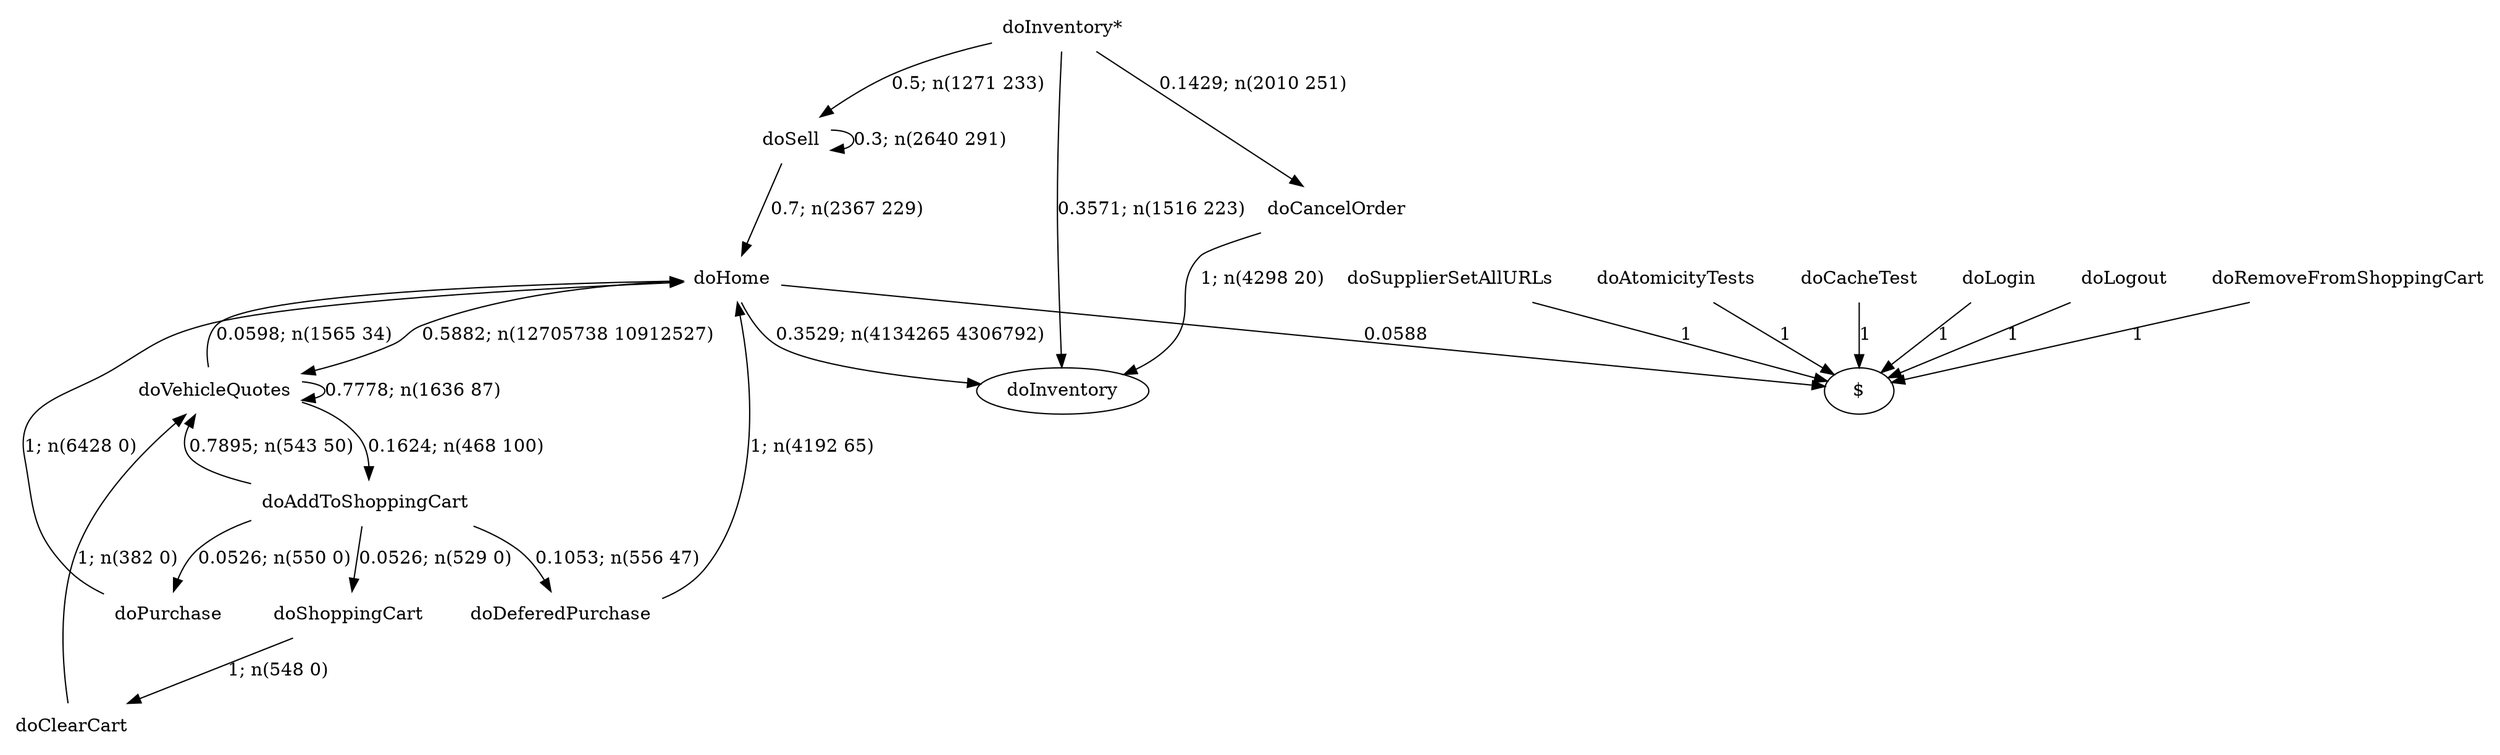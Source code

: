 digraph G {"doInventory*" [label="doInventory*",shape=none];"doSupplierSetAllURLs" [label="doSupplierSetAllURLs",shape=none];"doAtomicityTests" [label="doAtomicityTests",shape=none];"doCacheTest" [label="doCacheTest",shape=none];"doLogin" [label="doLogin",shape=none];"doVehicleQuotes" [label="doVehicleQuotes",shape=none];"doAddToShoppingCart" [label="doAddToShoppingCart",shape=none];"doDeferedPurchase" [label="doDeferedPurchase",shape=none];"doHome" [label="doHome",shape=none];"doShoppingCart" [label="doShoppingCart",shape=none];"doClearCart" [label="doClearCart",shape=none];"doPurchase" [label="doPurchase",shape=none];"doSell" [label="doSell",shape=none];"doLogout" [label="doLogout",shape=none];"doCancelOrder" [label="doCancelOrder",shape=none];"doRemoveFromShoppingCart" [label="doRemoveFromShoppingCart",shape=none];"doInventory*"->"doInventory" [style=solid,label="0.3571; n(1516 223)"];"doInventory*"->"doSell" [style=solid,label="0.5; n(1271 233)"];"doInventory*"->"doCancelOrder" [style=solid,label="0.1429; n(2010 251)"];"doSupplierSetAllURLs"->"$" [style=solid,label="1"];"doAtomicityTests"->"$" [style=solid,label="1"];"doCacheTest"->"$" [style=solid,label="1"];"doLogin"->"$" [style=solid,label="1"];"doVehicleQuotes"->"doVehicleQuotes" [style=solid,label="0.7778; n(1636 87)"];"doVehicleQuotes"->"doAddToShoppingCart" [style=solid,label="0.1624; n(468 100)"];"doVehicleQuotes"->"doHome" [style=solid,label="0.0598; n(1565 34)"];"doAddToShoppingCart"->"doVehicleQuotes" [style=solid,label="0.7895; n(543 50)"];"doAddToShoppingCart"->"doDeferedPurchase" [style=solid,label="0.1053; n(556 47)"];"doAddToShoppingCart"->"doShoppingCart" [style=solid,label="0.0526; n(529 0)"];"doAddToShoppingCart"->"doPurchase" [style=solid,label="0.0526; n(550 0)"];"doDeferedPurchase"->"doHome" [style=solid,label="1; n(4192 65)"];"doHome"->"doInventory" [style=solid,label="0.3529; n(4134265 4306792)"];"doHome"->"doVehicleQuotes" [style=solid,label="0.5882; n(12705738 10912527)"];"doHome"->"$" [style=solid,label="0.0588"];"doShoppingCart"->"doClearCart" [style=solid,label="1; n(548 0)"];"doClearCart"->"doVehicleQuotes" [style=solid,label="1; n(382 0)"];"doPurchase"->"doHome" [style=solid,label="1; n(6428 0)"];"doSell"->"doHome" [style=solid,label="0.7; n(2367 229)"];"doSell"->"doSell" [style=solid,label="0.3; n(2640 291)"];"doLogout"->"$" [style=solid,label="1"];"doCancelOrder"->"doInventory" [style=solid,label="1; n(4298 20)"];"doRemoveFromShoppingCart"->"$" [style=solid,label="1"];}